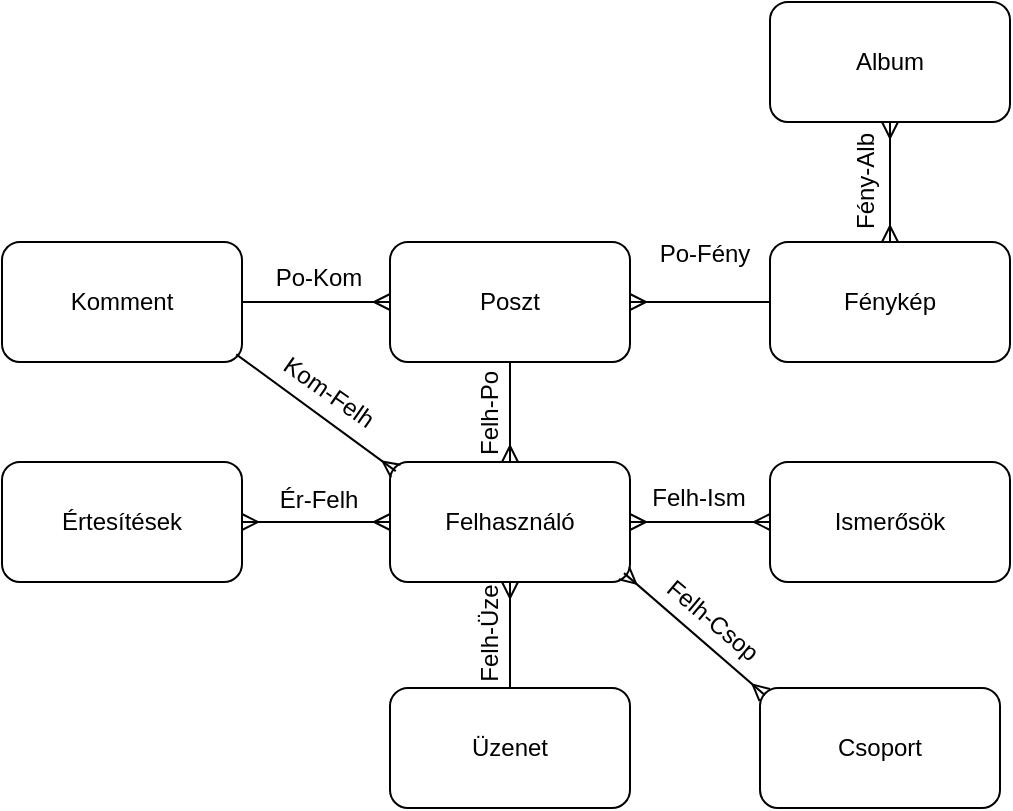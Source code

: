 <mxfile version="24.0.1" type="device">
  <diagram name="1 oldal" id="aFOdHDlO-vq2RaZ9bUTm">
    <mxGraphModel dx="243" dy="535" grid="1" gridSize="4" guides="1" tooltips="1" connect="1" arrows="1" fold="1" page="1" pageScale="1" pageWidth="850" pageHeight="1100" math="0" shadow="0">
      <root>
        <mxCell id="0" />
        <mxCell id="1" parent="0" />
        <mxCell id="_GlBLlb9-DX69AZyZuQx-375" value="Felhasználó" style="rounded=1;whiteSpace=wrap;html=1;" vertex="1" parent="1">
          <mxGeometry x="1210" y="602" width="120" height="60" as="geometry" />
        </mxCell>
        <mxCell id="_GlBLlb9-DX69AZyZuQx-376" value="" style="fontSize=12;html=1;endArrow=ERmany;rounded=0;movable=1;resizable=1;rotatable=1;deletable=1;editable=1;locked=0;connectable=1;entryX=0.5;entryY=1;entryDx=0;entryDy=0;exitX=0.5;exitY=0;exitDx=0;exitDy=0;" edge="1" parent="1" source="_GlBLlb9-DX69AZyZuQx-378" target="_GlBLlb9-DX69AZyZuQx-375">
          <mxGeometry width="100" height="100" relative="1" as="geometry">
            <mxPoint x="1510" y="602" as="sourcePoint" />
            <mxPoint x="1570" y="542" as="targetPoint" />
          </mxGeometry>
        </mxCell>
        <mxCell id="_GlBLlb9-DX69AZyZuQx-377" value="" style="fontSize=12;html=1;endArrow=ERmany;startArrow=ERmany;rounded=0;exitX=1;exitY=0.5;exitDx=0;exitDy=0;entryX=0;entryY=0.5;entryDx=0;entryDy=0;" edge="1" parent="1" source="_GlBLlb9-DX69AZyZuQx-379" target="_GlBLlb9-DX69AZyZuQx-375">
          <mxGeometry width="100" height="100" relative="1" as="geometry">
            <mxPoint x="1300" y="607" as="sourcePoint" />
            <mxPoint x="1500" y="422" as="targetPoint" />
          </mxGeometry>
        </mxCell>
        <mxCell id="_GlBLlb9-DX69AZyZuQx-378" value="Üzenet" style="rounded=1;whiteSpace=wrap;html=1;" vertex="1" parent="1">
          <mxGeometry x="1210" y="715" width="120" height="60" as="geometry" />
        </mxCell>
        <mxCell id="_GlBLlb9-DX69AZyZuQx-379" value="Értesítések" style="rounded=1;whiteSpace=wrap;html=1;" vertex="1" parent="1">
          <mxGeometry x="1016" y="602" width="120" height="60" as="geometry" />
        </mxCell>
        <mxCell id="_GlBLlb9-DX69AZyZuQx-380" value="Poszt" style="rounded=1;whiteSpace=wrap;html=1;" vertex="1" parent="1">
          <mxGeometry x="1210" y="492" width="120" height="60" as="geometry" />
        </mxCell>
        <mxCell id="_GlBLlb9-DX69AZyZuQx-381" value="" style="fontSize=12;html=1;endArrow=ERmany;rounded=0;movable=1;resizable=1;rotatable=1;deletable=1;editable=1;locked=0;connectable=1;entryX=0.5;entryY=0;entryDx=0;entryDy=0;exitX=0.5;exitY=1;exitDx=0;exitDy=0;" edge="1" parent="1" source="_GlBLlb9-DX69AZyZuQx-380" target="_GlBLlb9-DX69AZyZuQx-375">
          <mxGeometry width="100" height="100" relative="1" as="geometry">
            <mxPoint x="1490" y="652" as="sourcePoint" />
            <mxPoint x="1490" y="612" as="targetPoint" />
          </mxGeometry>
        </mxCell>
        <mxCell id="_GlBLlb9-DX69AZyZuQx-382" value="Ismerősök" style="rounded=1;whiteSpace=wrap;html=1;" vertex="1" parent="1">
          <mxGeometry x="1400" y="602" width="120" height="60" as="geometry" />
        </mxCell>
        <mxCell id="_GlBLlb9-DX69AZyZuQx-383" value="" style="fontSize=12;html=1;endArrow=ERmany;startArrow=ERmany;rounded=0;exitX=1;exitY=0.5;exitDx=0;exitDy=0;entryX=0;entryY=0.5;entryDx=0;entryDy=0;" edge="1" parent="1" source="_GlBLlb9-DX69AZyZuQx-375" target="_GlBLlb9-DX69AZyZuQx-382">
          <mxGeometry width="100" height="100" relative="1" as="geometry">
            <mxPoint x="1360" y="631.8" as="sourcePoint" />
            <mxPoint x="1410" y="631.8" as="targetPoint" />
          </mxGeometry>
        </mxCell>
        <mxCell id="_GlBLlb9-DX69AZyZuQx-384" value="Komment" style="rounded=1;whiteSpace=wrap;html=1;" vertex="1" parent="1">
          <mxGeometry x="1016" y="492" width="120" height="60" as="geometry" />
        </mxCell>
        <mxCell id="_GlBLlb9-DX69AZyZuQx-385" value="" style="fontSize=12;html=1;endArrow=ERmany;rounded=0;movable=1;resizable=1;rotatable=1;deletable=1;editable=1;locked=0;connectable=1;" edge="1" parent="1" source="_GlBLlb9-DX69AZyZuQx-384" target="_GlBLlb9-DX69AZyZuQx-380">
          <mxGeometry width="100" height="100" relative="1" as="geometry">
            <mxPoint x="1269.8" y="442" as="sourcePoint" />
            <mxPoint x="1269.8" y="492" as="targetPoint" />
          </mxGeometry>
        </mxCell>
        <mxCell id="_GlBLlb9-DX69AZyZuQx-386" value="Csoport" style="rounded=1;whiteSpace=wrap;html=1;" vertex="1" parent="1">
          <mxGeometry x="1395" y="715" width="120" height="60" as="geometry" />
        </mxCell>
        <mxCell id="_GlBLlb9-DX69AZyZuQx-387" value="" style="fontSize=12;html=1;endArrow=ERmany;startArrow=ERmany;rounded=0;exitX=0.975;exitY=0.926;exitDx=0;exitDy=0;entryX=0.02;entryY=0.059;entryDx=0;entryDy=0;entryPerimeter=0;exitPerimeter=0;" edge="1" parent="1" source="_GlBLlb9-DX69AZyZuQx-375" target="_GlBLlb9-DX69AZyZuQx-386">
          <mxGeometry width="100" height="100" relative="1" as="geometry">
            <mxPoint x="1340" y="642" as="sourcePoint" />
            <mxPoint x="1410" y="642" as="targetPoint" />
          </mxGeometry>
        </mxCell>
        <mxCell id="_GlBLlb9-DX69AZyZuQx-389" value="Fénykép" style="rounded=1;whiteSpace=wrap;html=1;" vertex="1" parent="1">
          <mxGeometry x="1400" y="492" width="120" height="60" as="geometry" />
        </mxCell>
        <mxCell id="_GlBLlb9-DX69AZyZuQx-390" value="" style="fontSize=12;html=1;endArrow=ERmany;startArrow=ERmany;rounded=0;exitX=0.5;exitY=0;exitDx=0;exitDy=0;entryX=0.5;entryY=1;entryDx=0;entryDy=0;" edge="1" parent="1" source="_GlBLlb9-DX69AZyZuQx-389" target="_GlBLlb9-DX69AZyZuQx-391">
          <mxGeometry width="100" height="100" relative="1" as="geometry">
            <mxPoint x="1420" y="582" as="sourcePoint" />
            <mxPoint x="1545.0" y="472" as="targetPoint" />
          </mxGeometry>
        </mxCell>
        <mxCell id="_GlBLlb9-DX69AZyZuQx-391" value="Album" style="rounded=1;whiteSpace=wrap;html=1;" vertex="1" parent="1">
          <mxGeometry x="1400" y="372" width="120" height="60" as="geometry" />
        </mxCell>
        <mxCell id="_GlBLlb9-DX69AZyZuQx-395" value="Ér-Felh" style="text;html=1;align=center;verticalAlign=middle;resizable=0;points=[];autosize=1;strokeColor=none;fillColor=none;" vertex="1" parent="1">
          <mxGeometry x="1144" y="606" width="60" height="30" as="geometry" />
        </mxCell>
        <mxCell id="_GlBLlb9-DX69AZyZuQx-396" value="Felh-Ism" style="text;html=1;align=center;verticalAlign=middle;resizable=0;points=[];autosize=1;strokeColor=none;fillColor=none;" vertex="1" parent="1">
          <mxGeometry x="1330" y="606" width="68" height="28" as="geometry" />
        </mxCell>
        <mxCell id="_GlBLlb9-DX69AZyZuQx-399" value="Felh-Csop" style="text;html=1;align=center;verticalAlign=middle;resizable=0;points=[];autosize=1;strokeColor=none;fillColor=none;rotation=40;" vertex="1" parent="1">
          <mxGeometry x="1333" y="667" width="76" height="28" as="geometry" />
        </mxCell>
        <mxCell id="_GlBLlb9-DX69AZyZuQx-400" value="Felh-Üze" style="text;html=1;align=center;verticalAlign=middle;resizable=0;points=[];autosize=1;strokeColor=none;fillColor=none;rotation=-90;" vertex="1" parent="1">
          <mxGeometry x="1224" y="674" width="72" height="28" as="geometry" />
        </mxCell>
        <mxCell id="_GlBLlb9-DX69AZyZuQx-401" value="Felh-Po" style="text;html=1;align=center;verticalAlign=middle;resizable=0;points=[];autosize=1;strokeColor=none;fillColor=none;rotation=-90;" vertex="1" parent="1">
          <mxGeometry x="1228" y="564" width="64" height="28" as="geometry" />
        </mxCell>
        <mxCell id="_GlBLlb9-DX69AZyZuQx-402" value="Po-Kom" style="text;html=1;align=center;verticalAlign=middle;resizable=0;points=[];autosize=1;strokeColor=none;fillColor=none;rotation=0;" vertex="1" parent="1">
          <mxGeometry x="1142" y="496" width="64" height="28" as="geometry" />
        </mxCell>
        <mxCell id="_GlBLlb9-DX69AZyZuQx-403" value="Fény-Alb" style="text;html=1;align=center;verticalAlign=middle;resizable=0;points=[];autosize=1;strokeColor=none;fillColor=none;rotation=-90;" vertex="1" parent="1">
          <mxGeometry x="1412" y="448" width="72" height="28" as="geometry" />
        </mxCell>
        <mxCell id="_GlBLlb9-DX69AZyZuQx-404" value="" style="fontSize=12;html=1;endArrow=ERmany;rounded=0;movable=1;resizable=1;rotatable=1;deletable=1;editable=1;locked=0;connectable=1;entryX=1;entryY=0.5;entryDx=0;entryDy=0;exitX=0;exitY=0.5;exitDx=0;exitDy=0;" edge="1" parent="1" source="_GlBLlb9-DX69AZyZuQx-389" target="_GlBLlb9-DX69AZyZuQx-380">
          <mxGeometry width="100" height="100" relative="1" as="geometry">
            <mxPoint x="1370.76" y="564" as="sourcePoint" />
            <mxPoint x="1370.76" y="511" as="targetPoint" />
          </mxGeometry>
        </mxCell>
        <mxCell id="_GlBLlb9-DX69AZyZuQx-405" value="Po-Fény" style="text;html=1;align=center;verticalAlign=middle;resizable=0;points=[];autosize=1;strokeColor=none;fillColor=none;" vertex="1" parent="1">
          <mxGeometry x="1333" y="484" width="68" height="28" as="geometry" />
        </mxCell>
        <mxCell id="_GlBLlb9-DX69AZyZuQx-409" value="" style="fontSize=12;html=1;endArrow=ERmany;rounded=0;movable=1;resizable=1;rotatable=1;deletable=1;editable=1;locked=0;connectable=1;entryX=0.024;entryY=0.076;entryDx=0;entryDy=0;exitX=0.976;exitY=0.936;exitDx=0;exitDy=0;exitPerimeter=0;entryPerimeter=0;" edge="1" parent="1" source="_GlBLlb9-DX69AZyZuQx-384" target="_GlBLlb9-DX69AZyZuQx-375">
          <mxGeometry width="100" height="100" relative="1" as="geometry">
            <mxPoint x="1404" y="526" as="sourcePoint" />
            <mxPoint x="1334" y="526" as="targetPoint" />
          </mxGeometry>
        </mxCell>
        <mxCell id="_GlBLlb9-DX69AZyZuQx-410" value="Kom-Felh" style="text;html=1;align=center;verticalAlign=middle;resizable=0;points=[];autosize=1;strokeColor=none;fillColor=none;rotation=35;" vertex="1" parent="1">
          <mxGeometry x="1141" y="553" width="76" height="28" as="geometry" />
        </mxCell>
      </root>
    </mxGraphModel>
  </diagram>
</mxfile>
